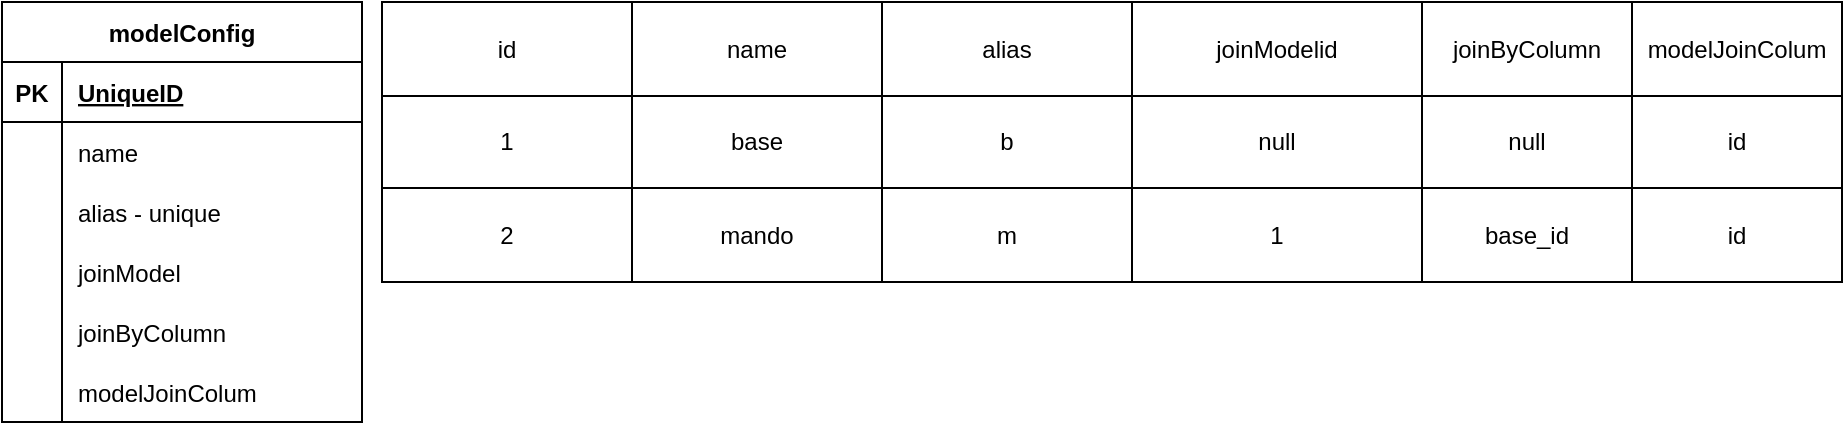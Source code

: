 <mxfile>
    <diagram id="ZO-6MDi4mwJ7fgdQByDm" name="Page-1">
        <mxGraphModel dx="957" dy="437" grid="1" gridSize="10" guides="1" tooltips="1" connect="1" arrows="1" fold="1" page="1" pageScale="1" pageWidth="850" pageHeight="1100" math="0" shadow="0">
            <root>
                <mxCell id="0"/>
                <mxCell id="1" parent="0"/>
                <mxCell id="2" value="modelConfig" style="shape=table;startSize=30;container=1;collapsible=1;childLayout=tableLayout;fixedRows=1;rowLines=0;fontStyle=1;align=center;resizeLast=1;" vertex="1" parent="1">
                    <mxGeometry x="120" y="90" width="180" height="210" as="geometry"/>
                </mxCell>
                <mxCell id="3" value="" style="shape=tableRow;horizontal=0;startSize=0;swimlaneHead=0;swimlaneBody=0;fillColor=none;collapsible=0;dropTarget=0;points=[[0,0.5],[1,0.5]];portConstraint=eastwest;top=0;left=0;right=0;bottom=1;" vertex="1" parent="2">
                    <mxGeometry y="30" width="180" height="30" as="geometry"/>
                </mxCell>
                <mxCell id="4" value="PK" style="shape=partialRectangle;connectable=0;fillColor=none;top=0;left=0;bottom=0;right=0;fontStyle=1;overflow=hidden;" vertex="1" parent="3">
                    <mxGeometry width="30" height="30" as="geometry">
                        <mxRectangle width="30" height="30" as="alternateBounds"/>
                    </mxGeometry>
                </mxCell>
                <mxCell id="5" value="UniqueID" style="shape=partialRectangle;connectable=0;fillColor=none;top=0;left=0;bottom=0;right=0;align=left;spacingLeft=6;fontStyle=5;overflow=hidden;" vertex="1" parent="3">
                    <mxGeometry x="30" width="150" height="30" as="geometry">
                        <mxRectangle width="150" height="30" as="alternateBounds"/>
                    </mxGeometry>
                </mxCell>
                <mxCell id="6" value="" style="shape=tableRow;horizontal=0;startSize=0;swimlaneHead=0;swimlaneBody=0;fillColor=none;collapsible=0;dropTarget=0;points=[[0,0.5],[1,0.5]];portConstraint=eastwest;top=0;left=0;right=0;bottom=0;" vertex="1" parent="2">
                    <mxGeometry y="60" width="180" height="30" as="geometry"/>
                </mxCell>
                <mxCell id="7" value="" style="shape=partialRectangle;connectable=0;fillColor=none;top=0;left=0;bottom=0;right=0;editable=1;overflow=hidden;" vertex="1" parent="6">
                    <mxGeometry width="30" height="30" as="geometry">
                        <mxRectangle width="30" height="30" as="alternateBounds"/>
                    </mxGeometry>
                </mxCell>
                <mxCell id="8" value="name" style="shape=partialRectangle;connectable=0;fillColor=none;top=0;left=0;bottom=0;right=0;align=left;spacingLeft=6;overflow=hidden;" vertex="1" parent="6">
                    <mxGeometry x="30" width="150" height="30" as="geometry">
                        <mxRectangle width="150" height="30" as="alternateBounds"/>
                    </mxGeometry>
                </mxCell>
                <mxCell id="9" value="" style="shape=tableRow;horizontal=0;startSize=0;swimlaneHead=0;swimlaneBody=0;fillColor=none;collapsible=0;dropTarget=0;points=[[0,0.5],[1,0.5]];portConstraint=eastwest;top=0;left=0;right=0;bottom=0;" vertex="1" parent="2">
                    <mxGeometry y="90" width="180" height="30" as="geometry"/>
                </mxCell>
                <mxCell id="10" value="" style="shape=partialRectangle;connectable=0;fillColor=none;top=0;left=0;bottom=0;right=0;editable=1;overflow=hidden;" vertex="1" parent="9">
                    <mxGeometry width="30" height="30" as="geometry">
                        <mxRectangle width="30" height="30" as="alternateBounds"/>
                    </mxGeometry>
                </mxCell>
                <mxCell id="11" value="alias - unique" style="shape=partialRectangle;connectable=0;fillColor=none;top=0;left=0;bottom=0;right=0;align=left;spacingLeft=6;overflow=hidden;" vertex="1" parent="9">
                    <mxGeometry x="30" width="150" height="30" as="geometry">
                        <mxRectangle width="150" height="30" as="alternateBounds"/>
                    </mxGeometry>
                </mxCell>
                <mxCell id="12" value="" style="shape=tableRow;horizontal=0;startSize=0;swimlaneHead=0;swimlaneBody=0;fillColor=none;collapsible=0;dropTarget=0;points=[[0,0.5],[1,0.5]];portConstraint=eastwest;top=0;left=0;right=0;bottom=0;" vertex="1" parent="2">
                    <mxGeometry y="120" width="180" height="30" as="geometry"/>
                </mxCell>
                <mxCell id="13" value="" style="shape=partialRectangle;connectable=0;fillColor=none;top=0;left=0;bottom=0;right=0;editable=1;overflow=hidden;" vertex="1" parent="12">
                    <mxGeometry width="30" height="30" as="geometry">
                        <mxRectangle width="30" height="30" as="alternateBounds"/>
                    </mxGeometry>
                </mxCell>
                <mxCell id="14" value="joinModel" style="shape=partialRectangle;connectable=0;fillColor=none;top=0;left=0;bottom=0;right=0;align=left;spacingLeft=6;overflow=hidden;" vertex="1" parent="12">
                    <mxGeometry x="30" width="150" height="30" as="geometry">
                        <mxRectangle width="150" height="30" as="alternateBounds"/>
                    </mxGeometry>
                </mxCell>
                <mxCell id="15" style="shape=tableRow;horizontal=0;startSize=0;swimlaneHead=0;swimlaneBody=0;fillColor=none;collapsible=0;dropTarget=0;points=[[0,0.5],[1,0.5]];portConstraint=eastwest;top=0;left=0;right=0;bottom=0;" vertex="1" parent="2">
                    <mxGeometry y="150" width="180" height="30" as="geometry"/>
                </mxCell>
                <mxCell id="16" style="shape=partialRectangle;connectable=0;fillColor=none;top=0;left=0;bottom=0;right=0;editable=1;overflow=hidden;" vertex="1" parent="15">
                    <mxGeometry width="30" height="30" as="geometry">
                        <mxRectangle width="30" height="30" as="alternateBounds"/>
                    </mxGeometry>
                </mxCell>
                <mxCell id="17" value="joinByColumn" style="shape=partialRectangle;connectable=0;fillColor=none;top=0;left=0;bottom=0;right=0;align=left;spacingLeft=6;overflow=hidden;" vertex="1" parent="15">
                    <mxGeometry x="30" width="150" height="30" as="geometry">
                        <mxRectangle width="150" height="30" as="alternateBounds"/>
                    </mxGeometry>
                </mxCell>
                <mxCell id="37" style="shape=tableRow;horizontal=0;startSize=0;swimlaneHead=0;swimlaneBody=0;fillColor=none;collapsible=0;dropTarget=0;points=[[0,0.5],[1,0.5]];portConstraint=eastwest;top=0;left=0;right=0;bottom=0;" vertex="1" parent="2">
                    <mxGeometry y="180" width="180" height="30" as="geometry"/>
                </mxCell>
                <mxCell id="38" style="shape=partialRectangle;connectable=0;fillColor=none;top=0;left=0;bottom=0;right=0;editable=1;overflow=hidden;" vertex="1" parent="37">
                    <mxGeometry width="30" height="30" as="geometry">
                        <mxRectangle width="30" height="30" as="alternateBounds"/>
                    </mxGeometry>
                </mxCell>
                <mxCell id="39" value="modelJoinColum" style="shape=partialRectangle;connectable=0;fillColor=none;top=0;left=0;bottom=0;right=0;align=left;spacingLeft=6;overflow=hidden;" vertex="1" parent="37">
                    <mxGeometry x="30" width="150" height="30" as="geometry">
                        <mxRectangle width="150" height="30" as="alternateBounds"/>
                    </mxGeometry>
                </mxCell>
                <mxCell id="18" value="" style="childLayout=tableLayout;recursiveResize=0;shadow=0;fillColor=none;" vertex="1" parent="1">
                    <mxGeometry x="310" y="90" width="730" height="140" as="geometry"/>
                </mxCell>
                <mxCell id="19" value="" style="shape=tableRow;horizontal=0;startSize=0;swimlaneHead=0;swimlaneBody=0;top=0;left=0;bottom=0;right=0;dropTarget=0;collapsible=0;recursiveResize=0;expand=0;fontStyle=0;fillColor=none;strokeColor=inherit;" vertex="1" parent="18">
                    <mxGeometry width="730" height="47" as="geometry"/>
                </mxCell>
                <mxCell id="20" value="id" style="connectable=0;recursiveResize=0;strokeColor=inherit;fillColor=none;align=center;whiteSpace=wrap;html=1;" vertex="1" parent="19">
                    <mxGeometry width="125" height="47" as="geometry">
                        <mxRectangle width="125" height="47" as="alternateBounds"/>
                    </mxGeometry>
                </mxCell>
                <mxCell id="21" value="name" style="connectable=0;recursiveResize=0;strokeColor=inherit;fillColor=none;align=center;whiteSpace=wrap;html=1;" vertex="1" parent="19">
                    <mxGeometry x="125" width="125" height="47" as="geometry">
                        <mxRectangle width="125" height="47" as="alternateBounds"/>
                    </mxGeometry>
                </mxCell>
                <mxCell id="22" value="alias" style="connectable=0;recursiveResize=0;strokeColor=inherit;fillColor=none;align=center;whiteSpace=wrap;html=1;" vertex="1" parent="19">
                    <mxGeometry x="250" width="125" height="47" as="geometry">
                        <mxRectangle width="125" height="47" as="alternateBounds"/>
                    </mxGeometry>
                </mxCell>
                <mxCell id="34" value="joinModelid" style="connectable=0;recursiveResize=0;strokeColor=inherit;fillColor=none;align=center;whiteSpace=wrap;html=1;" vertex="1" parent="19">
                    <mxGeometry x="375" width="145" height="47" as="geometry">
                        <mxRectangle width="145" height="47" as="alternateBounds"/>
                    </mxGeometry>
                </mxCell>
                <mxCell id="31" value="&lt;span style=&quot;text-align: left;&quot;&gt;joinByColumn&lt;/span&gt;" style="connectable=0;recursiveResize=0;strokeColor=inherit;fillColor=none;align=center;whiteSpace=wrap;html=1;" vertex="1" parent="19">
                    <mxGeometry x="520" width="105" height="47" as="geometry">
                        <mxRectangle width="105" height="47" as="alternateBounds"/>
                    </mxGeometry>
                </mxCell>
                <mxCell id="40" value="&lt;span style=&quot;text-align: left;&quot;&gt;modelJoinColum&lt;/span&gt;" style="connectable=0;recursiveResize=0;strokeColor=inherit;fillColor=none;align=center;whiteSpace=wrap;html=1;" vertex="1" parent="19">
                    <mxGeometry x="625" width="105" height="47" as="geometry">
                        <mxRectangle width="105" height="47" as="alternateBounds"/>
                    </mxGeometry>
                </mxCell>
                <mxCell id="23" style="shape=tableRow;horizontal=0;startSize=0;swimlaneHead=0;swimlaneBody=0;top=0;left=0;bottom=0;right=0;dropTarget=0;collapsible=0;recursiveResize=0;expand=0;fontStyle=0;fillColor=none;strokeColor=inherit;" vertex="1" parent="18">
                    <mxGeometry y="47" width="730" height="46" as="geometry"/>
                </mxCell>
                <mxCell id="24" value="1" style="connectable=0;recursiveResize=0;strokeColor=inherit;fillColor=none;align=center;whiteSpace=wrap;html=1;" vertex="1" parent="23">
                    <mxGeometry width="125" height="46" as="geometry">
                        <mxRectangle width="125" height="46" as="alternateBounds"/>
                    </mxGeometry>
                </mxCell>
                <mxCell id="25" value="base" style="connectable=0;recursiveResize=0;strokeColor=inherit;fillColor=none;align=center;whiteSpace=wrap;html=1;" vertex="1" parent="23">
                    <mxGeometry x="125" width="125" height="46" as="geometry">
                        <mxRectangle width="125" height="46" as="alternateBounds"/>
                    </mxGeometry>
                </mxCell>
                <mxCell id="26" value="b" style="connectable=0;recursiveResize=0;strokeColor=inherit;fillColor=none;align=center;whiteSpace=wrap;html=1;" vertex="1" parent="23">
                    <mxGeometry x="250" width="125" height="46" as="geometry">
                        <mxRectangle width="125" height="46" as="alternateBounds"/>
                    </mxGeometry>
                </mxCell>
                <mxCell id="35" value="null" style="connectable=0;recursiveResize=0;strokeColor=inherit;fillColor=none;align=center;whiteSpace=wrap;html=1;" vertex="1" parent="23">
                    <mxGeometry x="375" width="145" height="46" as="geometry">
                        <mxRectangle width="145" height="46" as="alternateBounds"/>
                    </mxGeometry>
                </mxCell>
                <mxCell id="32" value="null" style="connectable=0;recursiveResize=0;strokeColor=inherit;fillColor=none;align=center;whiteSpace=wrap;html=1;" vertex="1" parent="23">
                    <mxGeometry x="520" width="105" height="46" as="geometry">
                        <mxRectangle width="105" height="46" as="alternateBounds"/>
                    </mxGeometry>
                </mxCell>
                <mxCell id="41" value="id" style="connectable=0;recursiveResize=0;strokeColor=inherit;fillColor=none;align=center;whiteSpace=wrap;html=1;" vertex="1" parent="23">
                    <mxGeometry x="625" width="105" height="46" as="geometry">
                        <mxRectangle width="105" height="46" as="alternateBounds"/>
                    </mxGeometry>
                </mxCell>
                <mxCell id="27" style="shape=tableRow;horizontal=0;startSize=0;swimlaneHead=0;swimlaneBody=0;top=0;left=0;bottom=0;right=0;dropTarget=0;collapsible=0;recursiveResize=0;expand=0;fontStyle=0;fillColor=none;strokeColor=inherit;" vertex="1" parent="18">
                    <mxGeometry y="93" width="730" height="47" as="geometry"/>
                </mxCell>
                <mxCell id="28" value="2" style="connectable=0;recursiveResize=0;strokeColor=inherit;fillColor=none;align=center;whiteSpace=wrap;html=1;" vertex="1" parent="27">
                    <mxGeometry width="125" height="47" as="geometry">
                        <mxRectangle width="125" height="47" as="alternateBounds"/>
                    </mxGeometry>
                </mxCell>
                <mxCell id="29" value="mando" style="connectable=0;recursiveResize=0;strokeColor=inherit;fillColor=none;align=center;whiteSpace=wrap;html=1;" vertex="1" parent="27">
                    <mxGeometry x="125" width="125" height="47" as="geometry">
                        <mxRectangle width="125" height="47" as="alternateBounds"/>
                    </mxGeometry>
                </mxCell>
                <mxCell id="30" value="m" style="connectable=0;recursiveResize=0;strokeColor=inherit;fillColor=none;align=center;whiteSpace=wrap;html=1;" vertex="1" parent="27">
                    <mxGeometry x="250" width="125" height="47" as="geometry">
                        <mxRectangle width="125" height="47" as="alternateBounds"/>
                    </mxGeometry>
                </mxCell>
                <mxCell id="36" value="1" style="connectable=0;recursiveResize=0;strokeColor=inherit;fillColor=none;align=center;whiteSpace=wrap;html=1;" vertex="1" parent="27">
                    <mxGeometry x="375" width="145" height="47" as="geometry">
                        <mxRectangle width="145" height="47" as="alternateBounds"/>
                    </mxGeometry>
                </mxCell>
                <mxCell id="33" value="base_id" style="connectable=0;recursiveResize=0;strokeColor=inherit;fillColor=none;align=center;whiteSpace=wrap;html=1;" vertex="1" parent="27">
                    <mxGeometry x="520" width="105" height="47" as="geometry">
                        <mxRectangle width="105" height="47" as="alternateBounds"/>
                    </mxGeometry>
                </mxCell>
                <mxCell id="42" value="id" style="connectable=0;recursiveResize=0;strokeColor=inherit;fillColor=none;align=center;whiteSpace=wrap;html=1;" vertex="1" parent="27">
                    <mxGeometry x="625" width="105" height="47" as="geometry">
                        <mxRectangle width="105" height="47" as="alternateBounds"/>
                    </mxGeometry>
                </mxCell>
            </root>
        </mxGraphModel>
    </diagram>
</mxfile>
